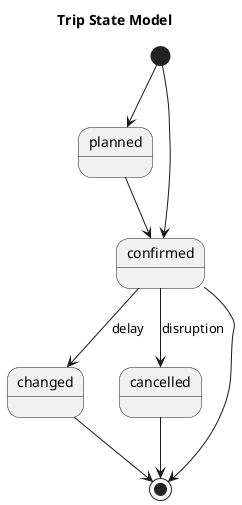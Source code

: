 @startuml

title "Trip State Model"

[*] --> planned
[*] --> confirmed
planned --> confirmed
confirmed --> changed: delay
confirmed --> cancelled: disruption
confirmed --> [*]
cancelled --> [*]
changed --> [*] 

@enduml